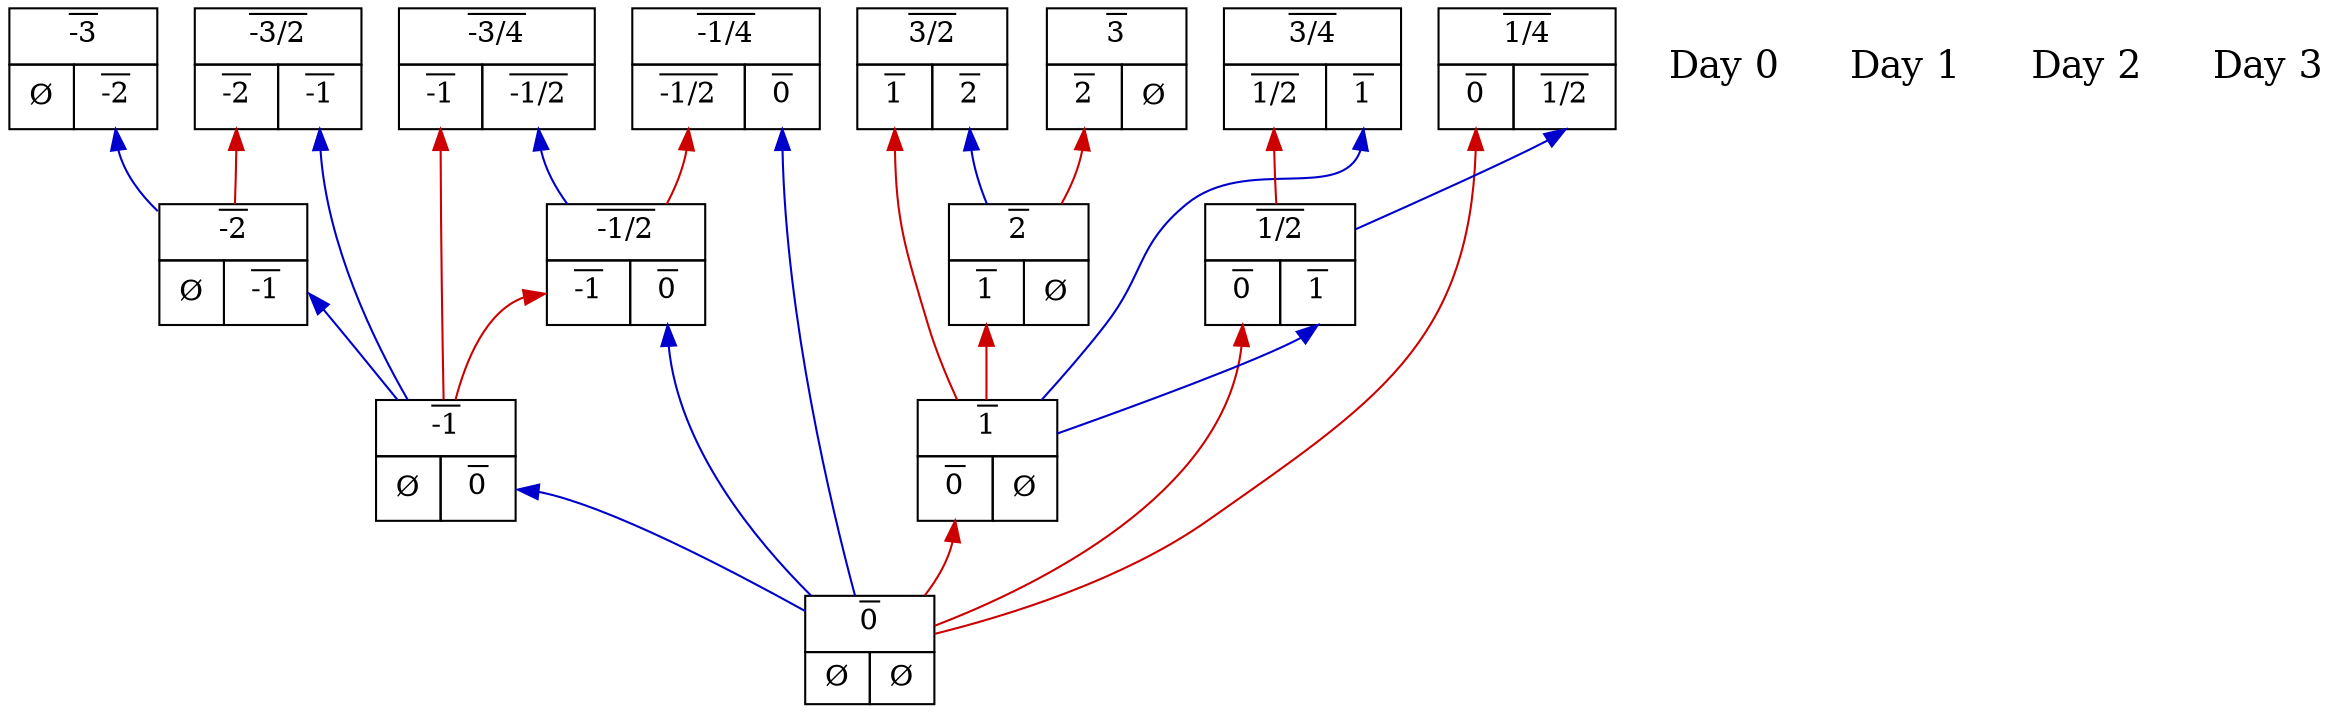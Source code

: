 digraph dyadic_tree {
   node_0 [shape=none,margin=0,label=
         <<TABLE BORDER="0" CELLBORDER="1" CELLSPACING="0" CELLPADDING="4">
         <TR><TD  CELLPADDING="5pt" COLSPAN="2"><o>0</o></TD></TR>
         <TR><TD PORT="L"> Ø </TD><TD PORT="R"> Ø </TD></TR>
         </TABLE>>,pos="0,0!"
         ];
node_day_0 [shape=none, pos="7.875,0!", label="Day 0", fontsize=18]
node_day_1 [shape=none, pos="7.875,1!", label="Day 1", fontsize=18]
   node_1 [shape=none,margin=0,label=
         <<TABLE BORDER="0" CELLBORDER="1" CELLSPACING="0" CELLPADDING="4">
         <TR><TD  CELLPADDING="5pt" COLSPAN="2"><o>-1</o></TD></TR>
         <TR><TD PORT="L"> Ø </TD><TD PORT="R"> <TABLE BORDER="0" CELLBORDER="0" CELLPADDING="0"><TR><TD CELLPADDING="1pt"  PORT="0,1"> <o>0</o> </TD> &nbsp; </TR></TABLE> </TD></TR>
         </TABLE>>,pos="-2.25,1!"
         ];
   node_1:R -> node_0 [color="blue3", dir=back];
   node_2 [shape=none,margin=0,label=
         <<TABLE BORDER="0" CELLBORDER="1" CELLSPACING="0" CELLPADDING="4">
         <TR><TD  CELLPADDING="5pt" COLSPAN="2"><o>1</o></TD></TR>
         <TR><TD PORT="L"> <TABLE BORDER="0" CELLBORDER="0" CELLPADDING="0"><TR><TD CELLPADDING="1pt" PORT="0,1"> <o>0</o> </TD> &nbsp; </TR></TABLE> </TD><TD PORT="R"> Ø </TD></TR>
         </TABLE>>,pos="2.25,1!"
         ];
   node_2:L -> node_0 [color="red3", dir=back];
node_day_2 [shape=none, pos="7.875,2!", label="Day 2", fontsize=18]
   node_3 [shape=none,margin=0,label=
         <<TABLE BORDER="0" CELLBORDER="1" CELLSPACING="0" CELLPADDING="4">
         <TR><TD  CELLPADDING="5pt" COLSPAN="2"><o>-2</o></TD></TR>
         <TR><TD PORT="L"> Ø </TD><TD PORT="R"> <TABLE BORDER="0" CELLBORDER="0" CELLPADDING="0"><TR><TD CELLPADDING="1pt"  PORT="-1,1"> <o>-1</o> </TD> &nbsp; </TR></TABLE> </TD></TR>
         </TABLE>>,pos="-4.5,2!"
         ];
   node_3:R -> node_1 [color="blue3", dir=back];
   node_4 [shape=none,margin=0,label=
         <<TABLE BORDER="0" CELLBORDER="1" CELLSPACING="0" CELLPADDING="4">
         <TR><TD  CELLPADDING="5pt" COLSPAN="2"><o>2</o></TD></TR>
         <TR><TD PORT="L"> <TABLE BORDER="0" CELLBORDER="0" CELLPADDING="0"><TR><TD CELLPADDING="1pt" PORT="1,1"> <o>1</o> </TD> &nbsp; </TR></TABLE> </TD><TD PORT="R"> Ø </TD></TR>
         </TABLE>>,pos="4.5,2!"
         ];
   node_4:L -> node_2 [color="red3", dir=back];
   node_5 [shape=none,margin=0,label=
         <<TABLE BORDER="0" CELLBORDER="1" CELLSPACING="0" CELLPADDING="4">
         <TR><TD  CELLPADDING="5pt" COLSPAN="2"><o>1/2</o></TD></TR>
         <TR><TD PORT="L"> <TABLE BORDER="0" CELLBORDER="0" CELLPADDING="0"><TR><TD CELLPADDING="1pt" PORT="0,1"> <o>0</o> </TD> &nbsp; </TR></TABLE> </TD><TD PORT="R"> <TABLE BORDER="0" CELLBORDER="0" CELLPADDING="0"><TR><TD CELLPADDING="1pt"  PORT="1,1"> <o>1</o> </TD> &nbsp; </TR></TABLE> </TD></TR>
         </TABLE>>,pos="1.125,2!"
         ];
   node_5:L -> node_0 [color="red3", dir=back];
   node_5:R -> node_2 [color="blue3", dir=back];
   node_6 [shape=none,margin=0,label=
         <<TABLE BORDER="0" CELLBORDER="1" CELLSPACING="0" CELLPADDING="4">
         <TR><TD  CELLPADDING="5pt" COLSPAN="2"><o>-1/2</o></TD></TR>
         <TR><TD PORT="L"> <TABLE BORDER="0" CELLBORDER="0" CELLPADDING="0"><TR><TD CELLPADDING="1pt" PORT="-1,1"> <o>-1</o> </TD> &nbsp; </TR></TABLE> </TD><TD PORT="R"> <TABLE BORDER="0" CELLBORDER="0" CELLPADDING="0"><TR><TD CELLPADDING="1pt"  PORT="0,1"> <o>0</o> </TD> &nbsp; </TR></TABLE> </TD></TR>
         </TABLE>>,pos="-1.125,2!"
         ];
   node_6:L -> node_1 [color="red3", dir=back];
   node_6:R -> node_0 [color="blue3", dir=back];
node_day_3 [shape=none, pos="7.875,3!", label="Day 3", fontsize=18]
   node_7 [shape=none,margin=0,label=
         <<TABLE BORDER="0" CELLBORDER="1" CELLSPACING="0" CELLPADDING="4">
         <TR><TD  CELLPADDING="5pt" COLSPAN="2"><o>-3</o></TD></TR>
         <TR><TD PORT="L"> Ø </TD><TD PORT="R"> <TABLE BORDER="0" CELLBORDER="0" CELLPADDING="0"><TR><TD CELLPADDING="1pt"  PORT="-2,1"> <o>-2</o> </TD> &nbsp; </TR></TABLE> </TD></TR>
         </TABLE>>,pos="-6.75,3!"
         ];
   node_7:R -> node_3 [color="blue3", dir=back];
   node_8 [shape=none,margin=0,label=
         <<TABLE BORDER="0" CELLBORDER="1" CELLSPACING="0" CELLPADDING="4">
         <TR><TD  CELLPADDING="5pt" COLSPAN="2"><o>3</o></TD></TR>
         <TR><TD PORT="L"> <TABLE BORDER="0" CELLBORDER="0" CELLPADDING="0"><TR><TD CELLPADDING="1pt" PORT="2,1"> <o>2</o> </TD> &nbsp; </TR></TABLE> </TD><TD PORT="R"> Ø </TD></TR>
         </TABLE>>,pos="6.75,3!"
         ];
   node_8:L -> node_4 [color="red3", dir=back];
   node_9 [shape=none,margin=0,label=
         <<TABLE BORDER="0" CELLBORDER="1" CELLSPACING="0" CELLPADDING="4">
         <TR><TD  CELLPADDING="5pt" COLSPAN="2"><o>1/4</o></TD></TR>
         <TR><TD PORT="L"> <TABLE BORDER="0" CELLBORDER="0" CELLPADDING="0"><TR><TD CELLPADDING="1pt" PORT="0,1"> <o>0</o> </TD> &nbsp; </TR></TABLE> </TD><TD PORT="R"> <TABLE BORDER="0" CELLBORDER="0" CELLPADDING="0"><TR><TD CELLPADDING="1pt"  PORT="1/2,1"> <o>1/2</o> </TD> &nbsp; </TR></TABLE> </TD></TR>
         </TABLE>>,pos="0.5625,3!"
         ];
   node_9:L -> node_0 [color="red3", dir=back];
   node_9:R -> node_5 [color="blue3", dir=back];
   node_10 [shape=none,margin=0,label=
         <<TABLE BORDER="0" CELLBORDER="1" CELLSPACING="0" CELLPADDING="4">
         <TR><TD  CELLPADDING="5pt" COLSPAN="2"><o>-1/4</o></TD></TR>
         <TR><TD PORT="L"> <TABLE BORDER="0" CELLBORDER="0" CELLPADDING="0"><TR><TD CELLPADDING="1pt" PORT="-1/2,1"> <o>-1/2</o> </TD> &nbsp; </TR></TABLE> </TD><TD PORT="R"> <TABLE BORDER="0" CELLBORDER="0" CELLPADDING="0"><TR><TD CELLPADDING="1pt"  PORT="0,1"> <o>0</o> </TD> &nbsp; </TR></TABLE> </TD></TR>
         </TABLE>>,pos="-0.5625,3!"
         ];
   node_10:L -> node_6 [color="red3", dir=back];
   node_10:R -> node_0 [color="blue3", dir=back];
   node_11 [shape=none,margin=0,label=
         <<TABLE BORDER="0" CELLBORDER="1" CELLSPACING="0" CELLPADDING="4">
         <TR><TD  CELLPADDING="5pt" COLSPAN="2"><o>3/4</o></TD></TR>
         <TR><TD PORT="L"> <TABLE BORDER="0" CELLBORDER="0" CELLPADDING="0"><TR><TD CELLPADDING="1pt" PORT="1/2,1"> <o>1/2</o> </TD> &nbsp; </TR></TABLE> </TD><TD PORT="R"> <TABLE BORDER="0" CELLBORDER="0" CELLPADDING="0"><TR><TD CELLPADDING="1pt"  PORT="1,1"> <o>1</o> </TD> &nbsp; </TR></TABLE> </TD></TR>
         </TABLE>>,pos="1.6875,3!"
         ];
   node_11:L -> node_5 [color="red3", dir=back];
   node_11:R -> node_2 [color="blue3", dir=back];
   node_12 [shape=none,margin=0,label=
         <<TABLE BORDER="0" CELLBORDER="1" CELLSPACING="0" CELLPADDING="4">
         <TR><TD  CELLPADDING="5pt" COLSPAN="2"><o>-3/4</o></TD></TR>
         <TR><TD PORT="L"> <TABLE BORDER="0" CELLBORDER="0" CELLPADDING="0"><TR><TD CELLPADDING="1pt" PORT="-1,1"> <o>-1</o> </TD> &nbsp; </TR></TABLE> </TD><TD PORT="R"> <TABLE BORDER="0" CELLBORDER="0" CELLPADDING="0"><TR><TD CELLPADDING="1pt"  PORT="-1/2,1"> <o>-1/2</o> </TD> &nbsp; </TR></TABLE> </TD></TR>
         </TABLE>>,pos="-1.6875,3!"
         ];
   node_12:L -> node_1 [color="red3", dir=back];
   node_12:R -> node_6 [color="blue3", dir=back];
   node_13 [shape=none,margin=0,label=
         <<TABLE BORDER="0" CELLBORDER="1" CELLSPACING="0" CELLPADDING="4">
         <TR><TD  CELLPADDING="5pt" COLSPAN="2"><o>3/2</o></TD></TR>
         <TR><TD PORT="L"> <TABLE BORDER="0" CELLBORDER="0" CELLPADDING="0"><TR><TD CELLPADDING="1pt" PORT="1,1"> <o>1</o> </TD> &nbsp; </TR></TABLE> </TD><TD PORT="R"> <TABLE BORDER="0" CELLBORDER="0" CELLPADDING="0"><TR><TD CELLPADDING="1pt"  PORT="2,1"> <o>2</o> </TD> &nbsp; </TR></TABLE> </TD></TR>
         </TABLE>>,pos="3.375,3!"
         ];
   node_13:L -> node_2 [color="red3", dir=back];
   node_13:R -> node_4 [color="blue3", dir=back];
   node_14 [shape=none,margin=0,label=
         <<TABLE BORDER="0" CELLBORDER="1" CELLSPACING="0" CELLPADDING="4">
         <TR><TD  CELLPADDING="5pt" COLSPAN="2"><o>-3/2</o></TD></TR>
         <TR><TD PORT="L"> <TABLE BORDER="0" CELLBORDER="0" CELLPADDING="0"><TR><TD CELLPADDING="1pt" PORT="-2,1"> <o>-2</o> </TD> &nbsp; </TR></TABLE> </TD><TD PORT="R"> <TABLE BORDER="0" CELLBORDER="0" CELLPADDING="0"><TR><TD CELLPADDING="1pt"  PORT="-1,1"> <o>-1</o> </TD> &nbsp; </TR></TABLE> </TD></TR>
         </TABLE>>,pos="-3.375,3!"
         ];
   node_14:L -> node_3 [color="red3", dir=back];
   node_14:R -> node_1 [color="blue3", dir=back];
}
